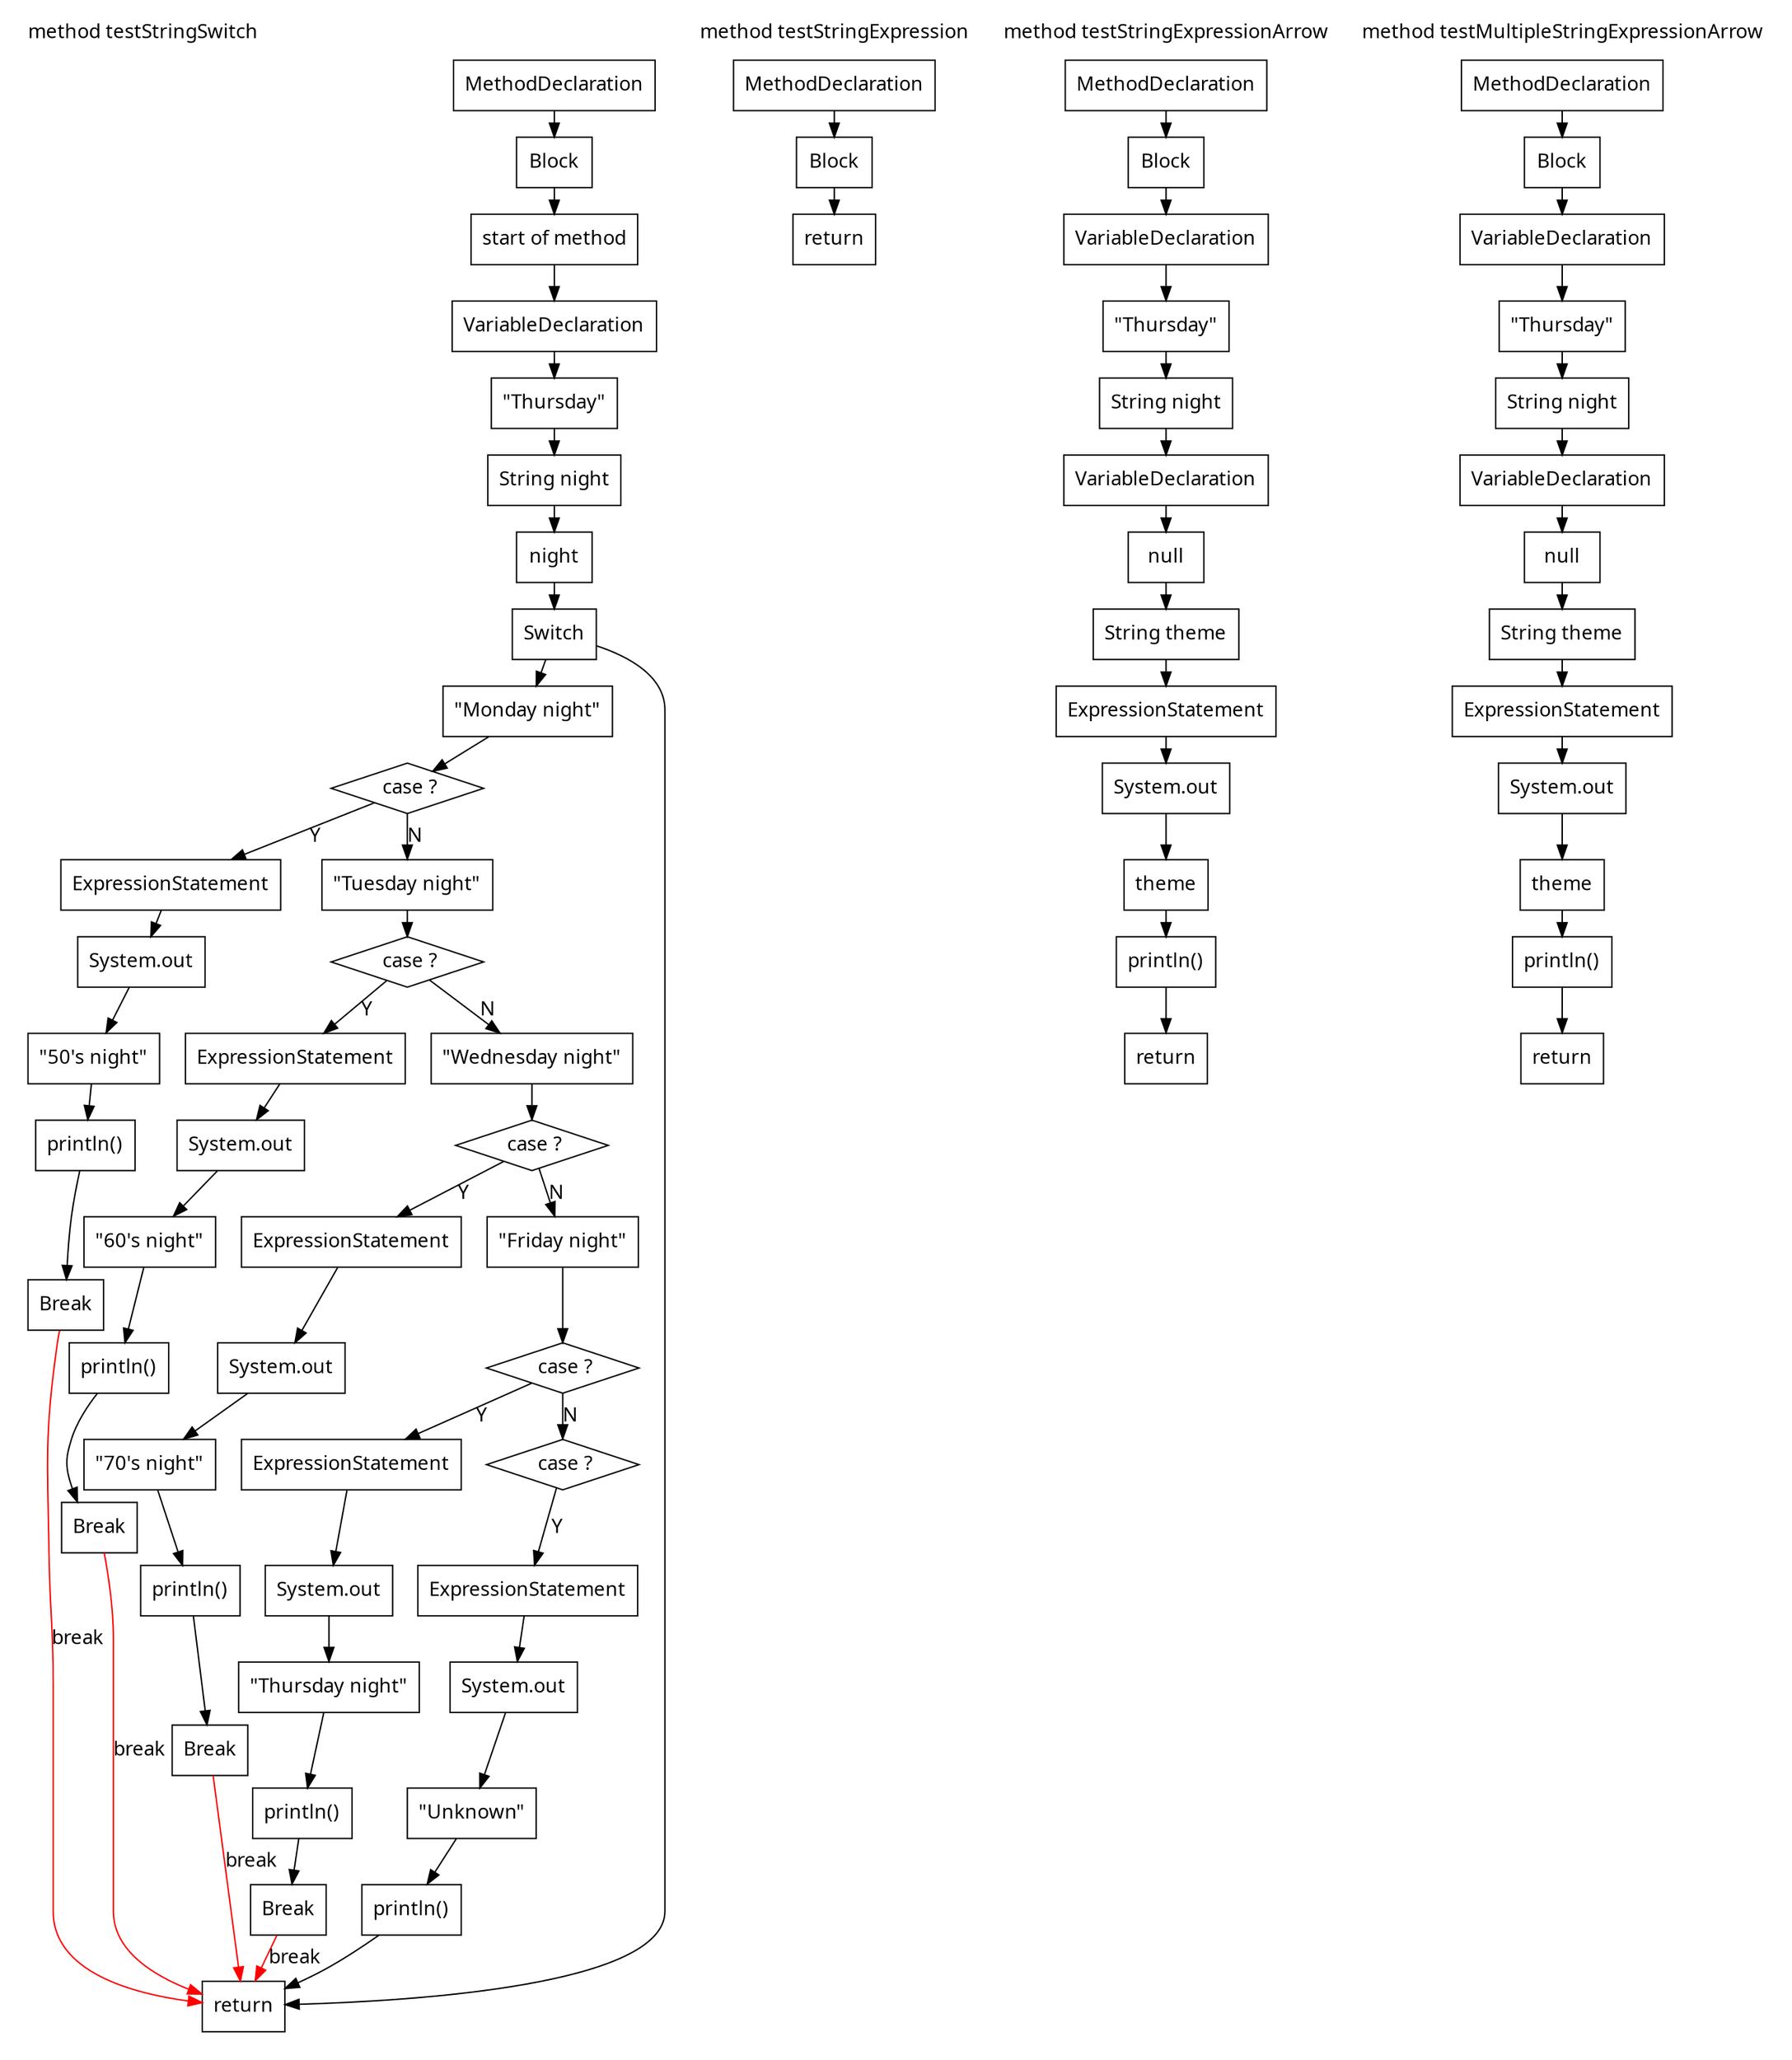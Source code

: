 digraph G {
  node [
    shape = rect;
    fontname = "Handlee";
  ]
  edge [
    fontname = "Handlee";
  ]
  bgcolor = transparent;
  fontname = "Handlee";
  compound = true;
  s_10 [
    class = "methodDeclaration";
    label = "MethodDeclaration";
    fillcolor = white;
    style = filled;
  ];
  s_10_3 [
    class = "block";
    label = "Block";
    fillcolor = white;
    style = filled;
  ];
  c_11 [
    class = "comment";
    label = "start of method";
    fillcolor = white;
    style = filled;
  ];
  s_12 [
    class = "variableDeclaration";
    label = "VariableDeclaration";
    fillcolor = white;
    style = filled;
  ];
  s_12_3 [
    class = "variableDeclarationFragment";
    label = "String night";
    fillcolor = white;
    style = filled;
  ];
  s_12_5 [
    class = "stringLiteral literal";
    label = "\"Thursday\"";
    fillcolor = white;
    style = filled;
  ];
  s_13 [
    class = "switch";
    label = "Switch";
    fillcolor = white;
    style = filled;
  ];
  s_13_2 [
    class = "simpleName";
    label = "night";
    fillcolor = white;
    style = filled;
  ];
  case_14 [
    class = "switchCase";
    label = " case ?";
    fillcolor = white;
    shape = diamond;
    style = filled;
  ];
  s_14 [
    class = "stringLiteral literal";
    label = "\"Monday night\"";
    fillcolor = white;
    style = filled;
  ];
  s_15 [
    class = "expressionStatement";
    label = "ExpressionStatement";
    fillcolor = white;
    style = filled;
  ];
  s_15_2 [
    class = "methodInvocation";
    label = "println()";
    fillcolor = white;
    style = filled;
  ];
  s_15_3 [
    class = "qualifiedName";
    label = "System.out";
    fillcolor = white;
    style = filled;
  ];
  s_15_7 [
    class = "stringLiteral literal";
    label = "\"50's night\"";
    fillcolor = white;
    style = filled;
  ];
  s_16 [
    class = "break";
    label = "Break";
    fillcolor = white;
    style = filled;
  ];
  case_17 [
    class = "switchCase";
    label = " case ?";
    fillcolor = white;
    shape = diamond;
    style = filled;
  ];
  s_17 [
    class = "stringLiteral literal";
    label = "\"Tuesday night\"";
    fillcolor = white;
    style = filled;
  ];
  s_18 [
    class = "expressionStatement";
    label = "ExpressionStatement";
    fillcolor = white;
    style = filled;
  ];
  s_18_2 [
    class = "methodInvocation";
    label = "println()";
    fillcolor = white;
    style = filled;
  ];
  s_18_3 [
    class = "qualifiedName";
    label = "System.out";
    fillcolor = white;
    style = filled;
  ];
  s_18_7 [
    class = "stringLiteral literal";
    label = "\"60's night\"";
    fillcolor = white;
    style = filled;
  ];
  s_19 [
    class = "break";
    label = "Break";
    fillcolor = white;
    style = filled;
  ];
  case_20 [
    class = "switchCase";
    label = " case ?";
    fillcolor = white;
    shape = diamond;
    style = filled;
  ];
  s_20 [
    class = "stringLiteral literal";
    label = "\"Wednesday night\"";
    fillcolor = white;
    style = filled;
  ];
  s_21 [
    class = "expressionStatement";
    label = "ExpressionStatement";
    fillcolor = white;
    style = filled;
  ];
  s_21_2 [
    class = "methodInvocation";
    label = "println()";
    fillcolor = white;
    style = filled;
  ];
  s_21_3 [
    class = "qualifiedName";
    label = "System.out";
    fillcolor = white;
    style = filled;
  ];
  s_21_7 [
    class = "stringLiteral literal";
    label = "\"70's night\"";
    fillcolor = white;
    style = filled;
  ];
  s_22 [
    class = "break";
    label = "Break";
    fillcolor = white;
    style = filled;
  ];
  case_23 [
    class = "switchCase";
    label = " case ?";
    fillcolor = white;
    shape = diamond;
    style = filled;
  ];
  s_23 [
    class = "stringLiteral literal";
    label = "\"Friday night\"";
    fillcolor = white;
    style = filled;
  ];
  s_24 [
    class = "expressionStatement";
    label = "ExpressionStatement";
    fillcolor = white;
    style = filled;
  ];
  s_24_2 [
    class = "methodInvocation";
    label = "println()";
    fillcolor = white;
    style = filled;
  ];
  s_24_3 [
    class = "qualifiedName";
    label = "System.out";
    fillcolor = white;
    style = filled;
  ];
  s_24_7 [
    class = "stringLiteral literal";
    label = "\"Thursday night\"";
    fillcolor = white;
    style = filled;
  ];
  s_25 [
    class = "break";
    label = "Break";
    fillcolor = white;
    style = filled;
  ];
  case_26 [
    class = "switchCase";
    label = " case ?";
    fillcolor = white;
    shape = diamond;
    style = filled;
  ];
  s_27 [
    class = "expressionStatement";
    label = "ExpressionStatement";
    fillcolor = white;
    style = filled;
  ];
  s_27_2 [
    class = "methodInvocation";
    label = "println()";
    fillcolor = white;
    style = filled;
  ];
  s_27_3 [
    class = "qualifiedName";
    label = "System.out";
    fillcolor = white;
    style = filled;
  ];
  s_27_7 [
    class = "stringLiteral literal";
    label = "\"Unknown\"";
    fillcolor = white;
    style = filled;
  ];
  s_31 [
    class = "methodDeclaration";
    label = "MethodDeclaration";
    fillcolor = white;
    style = filled;
  ];
  s_31_3 [
    class = "block";
    label = "Block";
    fillcolor = white;
    style = filled;
  ];
  s_49 [
    class = "methodDeclaration";
    label = "MethodDeclaration";
    fillcolor = white;
    style = filled;
  ];
  s_49_3 [
    class = "block";
    label = "Block";
    fillcolor = white;
    style = filled;
  ];
  s_51 [
    class = "variableDeclaration";
    label = "VariableDeclaration";
    fillcolor = white;
    style = filled;
  ];
  s_51_3 [
    class = "variableDeclarationFragment";
    label = "String night";
    fillcolor = white;
    style = filled;
  ];
  s_51_5 [
    class = "stringLiteral literal";
    label = "\"Thursday\"";
    fillcolor = white;
    style = filled;
  ];
  s_52 [
    class = "variableDeclaration";
    label = "VariableDeclaration";
    fillcolor = white;
    style = filled;
  ];
  s_52_3 [
    class = "variableDeclarationFragment";
    label = "String theme";
    fillcolor = white;
    style = filled;
  ];
  s_52_5 [
    class = "nullLiteral literal";
    label = "null";
    fillcolor = white;
    style = filled;
  ];
  s_59 [
    class = "expressionStatement";
    label = "ExpressionStatement";
    fillcolor = white;
    style = filled;
  ];
  s_59_2 [
    class = "methodInvocation";
    label = "println()";
    fillcolor = white;
    style = filled;
  ];
  s_59_3 [
    class = "qualifiedName";
    label = "System.out";
    fillcolor = white;
    style = filled;
  ];
  s_59_7 [
    class = "simpleName";
    label = "theme";
    fillcolor = white;
    style = filled;
  ];
  s_62 [
    class = "methodDeclaration";
    label = "MethodDeclaration";
    fillcolor = white;
    style = filled;
  ];
  s_62_3 [
    class = "block";
    label = "Block";
    fillcolor = white;
    style = filled;
  ];
  s_64 [
    class = "variableDeclaration";
    label = "VariableDeclaration";
    fillcolor = white;
    style = filled;
  ];
  s_64_3 [
    class = "variableDeclarationFragment";
    label = "String night";
    fillcolor = white;
    style = filled;
  ];
  s_64_5 [
    class = "stringLiteral literal";
    label = "\"Thursday\"";
    fillcolor = white;
    style = filled;
  ];
  s_65 [
    class = "variableDeclaration";
    label = "VariableDeclaration";
    fillcolor = white;
    style = filled;
  ];
  s_65_3 [
    class = "variableDeclarationFragment";
    label = "String theme";
    fillcolor = white;
    style = filled;
  ];
  s_65_5 [
    class = "nullLiteral literal";
    label = "null";
    fillcolor = white;
    style = filled;
  ];
  s_73 [
    class = "expressionStatement";
    label = "ExpressionStatement";
    fillcolor = white;
    style = filled;
  ];
  s_73_2 [
    class = "methodInvocation";
    label = "println()";
    fillcolor = white;
    style = filled;
  ];
  s_73_3 [
    class = "qualifiedName";
    label = "System.out";
    fillcolor = white;
    style = filled;
  ];
  s_73_7 [
    class = "simpleName";
    label = "theme";
    fillcolor = white;
    style = filled;
  ];
  m_29 [
    class = "method end";
    label = "return";
    fillcolor = white;
    style = filled;
  ];
  m_47 [
    class = "method end";
    label = "return";
    fillcolor = white;
    style = filled;
  ];
  m_60 [
    class = "method end";
    label = "return";
    fillcolor = white;
    style = filled;
  ];
  m_74 [
    class = "method end";
    label = "return";
    fillcolor = white;
    style = filled;
  ];
  s_10 -> s_10_3;
  s_10_3 -> c_11;
  c_11 -> s_12;
  s_12 -> s_12_5;
  s_12_5 -> s_12_3;
  s_12_3 -> s_13_2;
  s_13_2 -> s_13;
  s_13 -> s_14;
  s_14 -> case_14;
  case_14 -> s_15 [
    label="Y";
  ];
  s_15 -> s_15_3;
  s_15_3 -> s_15_7;
  s_15_7 -> s_15_2;
  s_15_2 -> s_16;
  case_14 -> s_17 [
    label="N";
  ];
  s_17 -> case_17;
  case_17 -> s_18 [
    label="Y";
  ];
  s_18 -> s_18_3;
  s_18_3 -> s_18_7;
  s_18_7 -> s_18_2;
  s_18_2 -> s_19;
  case_17 -> s_20 [
    label="N";
  ];
  s_20 -> case_20;
  case_20 -> s_21 [
    label="Y";
  ];
  s_21 -> s_21_3;
  s_21_3 -> s_21_7;
  s_21_7 -> s_21_2;
  s_21_2 -> s_22;
  case_20 -> s_23 [
    label="N";
  ];
  s_23 -> case_23;
  case_23 -> s_24 [
    label="Y";
  ];
  s_24 -> s_24_3;
  s_24_3 -> s_24_7;
  s_24_7 -> s_24_2;
  s_24_2 -> s_25;
  case_23 -> case_26 [
    label="N";
  ];
  case_26 -> s_27 [
    label="Y";
  ];
  s_27 -> s_27_3;
  s_27_3 -> s_27_7;
  s_27_7 -> s_27_2;
  s_16 -> m_29 [
    label="break";
    color = red;
  ];
  s_19 -> m_29 [
    label="break";
    color = red;
  ];
  s_22 -> m_29 [
    label="break";
    color = red;
  ];
  s_25 -> m_29 [
    label="break";
    color = red;
  ];
  s_27_2 -> m_29;
  s_13 -> m_29;
  s_31 -> s_31_3;
  s_31_3 -> m_47;
  s_49 -> s_49_3;
  s_49_3 -> s_51;
  s_51 -> s_51_5;
  s_51_5 -> s_51_3;
  s_51_3 -> s_52;
  s_52 -> s_52_5;
  s_52_5 -> s_52_3;
  s_52_3 -> s_59;
  s_59 -> s_59_3;
  s_59_3 -> s_59_7;
  s_59_7 -> s_59_2;
  s_59_2 -> m_60;
  s_62 -> s_62_3;
  s_62_3 -> s_64;
  s_64 -> s_64_5;
  s_64_5 -> s_64_3;
  s_64_3 -> s_65;
  s_65 -> s_65_5;
  s_65_5 -> s_65_3;
  s_65_3 -> s_73;
  s_73 -> s_73_3;
  s_73_3 -> s_73_7;
  s_73_7 -> s_73_2;
  s_73_2 -> m_74;

  subgraph cluster_m_10 {
    label="method testStringSwitch";
    labeljust = "l";
    ranksep = 0.5;
    pencolor = transparent;
    s_10; s_10_3; c_11; s_12; s_12_3; s_12_5; s_13; s_13_2; case_14; s_14; s_15; s_15_2; s_15_3; s_15_7; s_16; case_17; s_17; s_18; s_18_2; s_18_3; s_18_7; s_19; case_20; s_20; s_21; s_21_2; s_21_3; s_21_7; s_22; case_23; s_23; s_24; s_24_2; s_24_3; s_24_7; s_25; case_26; s_27; s_27_2; s_27_3; s_27_7; m_29;
  }
  subgraph cluster_m_31 {
    label="method testStringExpression";
    labeljust = "l";
    ranksep = 0.5;
    pencolor = transparent;
    s_31; s_31_3; m_47;
  }
  subgraph cluster_m_49 {
    label="method testStringExpressionArrow";
    labeljust = "l";
    ranksep = 0.5;
    pencolor = transparent;
    s_49; s_49_3; s_51; s_51_3; s_51_5; s_52; s_52_3; s_52_5; s_59; s_59_2; s_59_3; s_59_7; m_60;
  }
  subgraph cluster_m_62 {
    label="method testMultipleStringExpressionArrow";
    labeljust = "l";
    ranksep = 0.5;
    pencolor = transparent;
    s_62; s_62_3; s_64; s_64_3; s_64_5; s_65; s_65_3; s_65_5; s_73; s_73_2; s_73_3; s_73_7; m_74;
  }
}

